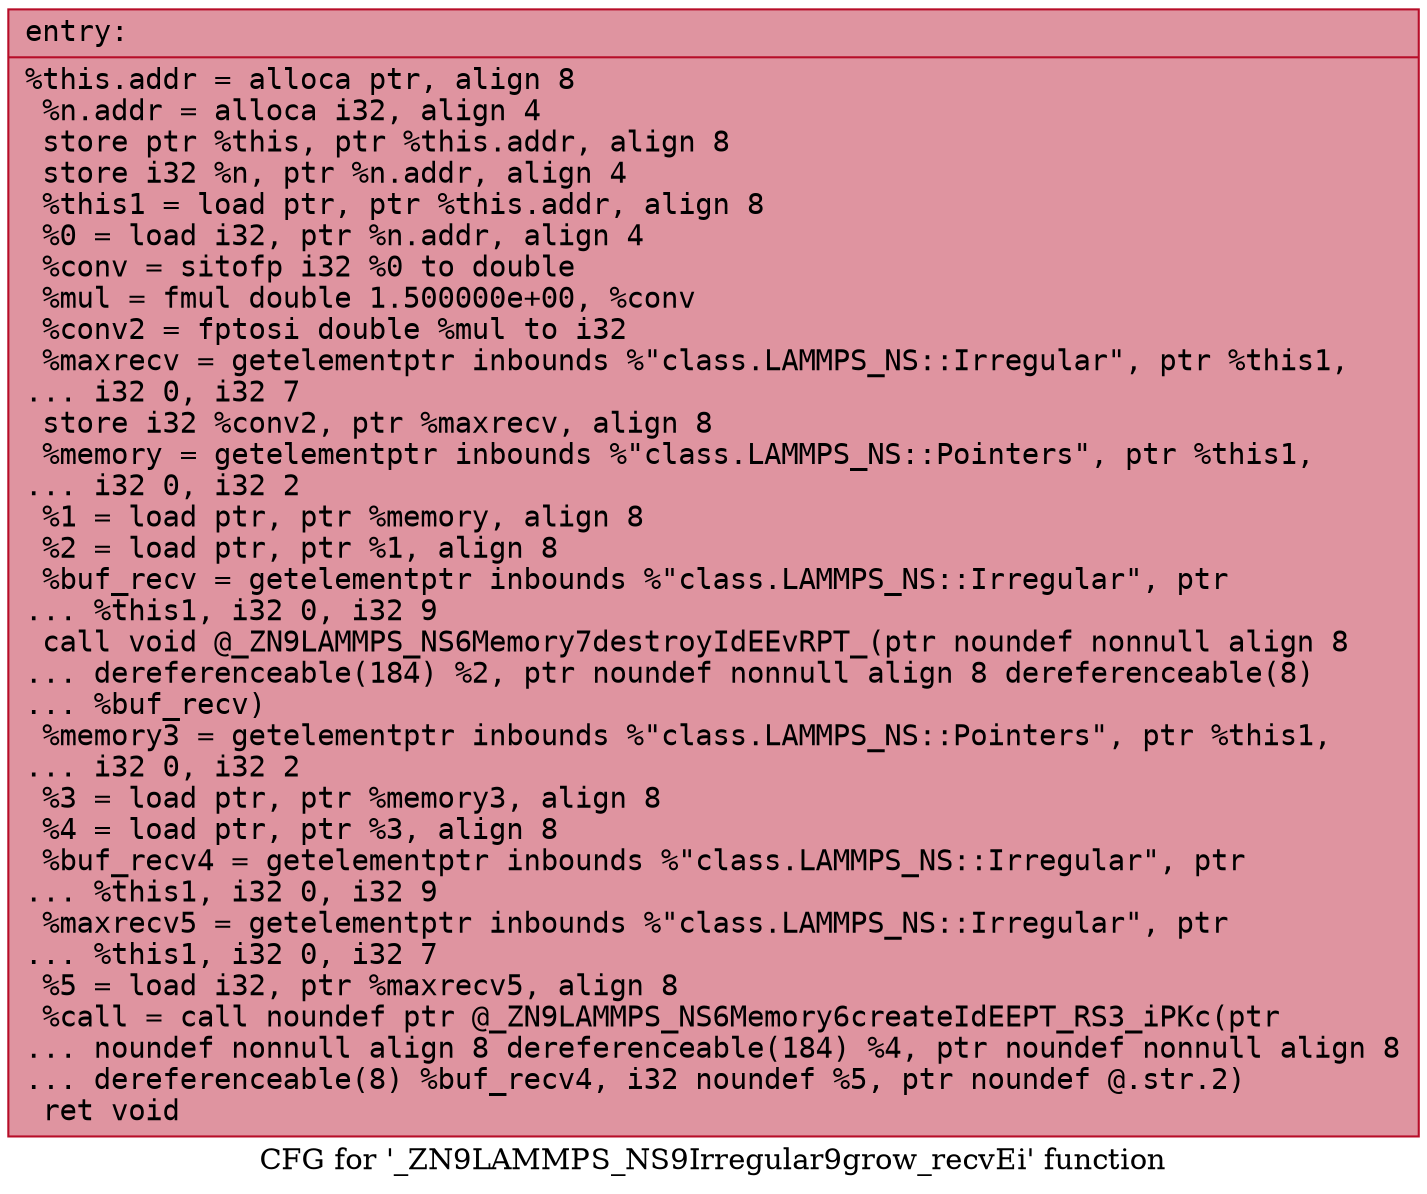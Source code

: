 digraph "CFG for '_ZN9LAMMPS_NS9Irregular9grow_recvEi' function" {
	label="CFG for '_ZN9LAMMPS_NS9Irregular9grow_recvEi' function";

	Node0x561dd3e8c790 [shape=record,color="#b70d28ff", style=filled, fillcolor="#b70d2870" fontname="Courier",label="{entry:\l|  %this.addr = alloca ptr, align 8\l  %n.addr = alloca i32, align 4\l  store ptr %this, ptr %this.addr, align 8\l  store i32 %n, ptr %n.addr, align 4\l  %this1 = load ptr, ptr %this.addr, align 8\l  %0 = load i32, ptr %n.addr, align 4\l  %conv = sitofp i32 %0 to double\l  %mul = fmul double 1.500000e+00, %conv\l  %conv2 = fptosi double %mul to i32\l  %maxrecv = getelementptr inbounds %\"class.LAMMPS_NS::Irregular\", ptr %this1,\l... i32 0, i32 7\l  store i32 %conv2, ptr %maxrecv, align 8\l  %memory = getelementptr inbounds %\"class.LAMMPS_NS::Pointers\", ptr %this1,\l... i32 0, i32 2\l  %1 = load ptr, ptr %memory, align 8\l  %2 = load ptr, ptr %1, align 8\l  %buf_recv = getelementptr inbounds %\"class.LAMMPS_NS::Irregular\", ptr\l... %this1, i32 0, i32 9\l  call void @_ZN9LAMMPS_NS6Memory7destroyIdEEvRPT_(ptr noundef nonnull align 8\l... dereferenceable(184) %2, ptr noundef nonnull align 8 dereferenceable(8)\l... %buf_recv)\l  %memory3 = getelementptr inbounds %\"class.LAMMPS_NS::Pointers\", ptr %this1,\l... i32 0, i32 2\l  %3 = load ptr, ptr %memory3, align 8\l  %4 = load ptr, ptr %3, align 8\l  %buf_recv4 = getelementptr inbounds %\"class.LAMMPS_NS::Irregular\", ptr\l... %this1, i32 0, i32 9\l  %maxrecv5 = getelementptr inbounds %\"class.LAMMPS_NS::Irregular\", ptr\l... %this1, i32 0, i32 7\l  %5 = load i32, ptr %maxrecv5, align 8\l  %call = call noundef ptr @_ZN9LAMMPS_NS6Memory6createIdEEPT_RS3_iPKc(ptr\l... noundef nonnull align 8 dereferenceable(184) %4, ptr noundef nonnull align 8\l... dereferenceable(8) %buf_recv4, i32 noundef %5, ptr noundef @.str.2)\l  ret void\l}"];
}
